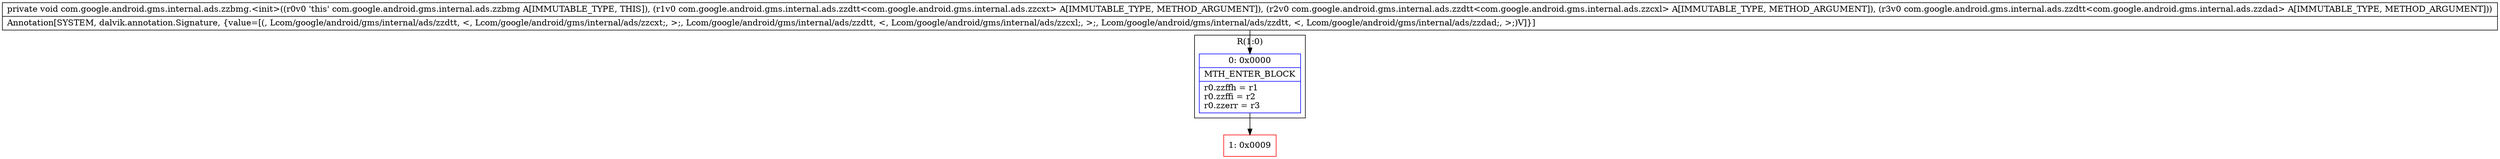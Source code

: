 digraph "CFG forcom.google.android.gms.internal.ads.zzbmg.\<init\>(Lcom\/google\/android\/gms\/internal\/ads\/zzdtt;Lcom\/google\/android\/gms\/internal\/ads\/zzdtt;Lcom\/google\/android\/gms\/internal\/ads\/zzdtt;)V" {
subgraph cluster_Region_97113712 {
label = "R(1:0)";
node [shape=record,color=blue];
Node_0 [shape=record,label="{0\:\ 0x0000|MTH_ENTER_BLOCK\l|r0.zzffh = r1\lr0.zzffi = r2\lr0.zzerr = r3\l}"];
}
Node_1 [shape=record,color=red,label="{1\:\ 0x0009}"];
MethodNode[shape=record,label="{private void com.google.android.gms.internal.ads.zzbmg.\<init\>((r0v0 'this' com.google.android.gms.internal.ads.zzbmg A[IMMUTABLE_TYPE, THIS]), (r1v0 com.google.android.gms.internal.ads.zzdtt\<com.google.android.gms.internal.ads.zzcxt\> A[IMMUTABLE_TYPE, METHOD_ARGUMENT]), (r2v0 com.google.android.gms.internal.ads.zzdtt\<com.google.android.gms.internal.ads.zzcxl\> A[IMMUTABLE_TYPE, METHOD_ARGUMENT]), (r3v0 com.google.android.gms.internal.ads.zzdtt\<com.google.android.gms.internal.ads.zzdad\> A[IMMUTABLE_TYPE, METHOD_ARGUMENT]))  | Annotation[SYSTEM, dalvik.annotation.Signature, \{value=[(, Lcom\/google\/android\/gms\/internal\/ads\/zzdtt, \<, Lcom\/google\/android\/gms\/internal\/ads\/zzcxt;, \>;, Lcom\/google\/android\/gms\/internal\/ads\/zzdtt, \<, Lcom\/google\/android\/gms\/internal\/ads\/zzcxl;, \>;, Lcom\/google\/android\/gms\/internal\/ads\/zzdtt, \<, Lcom\/google\/android\/gms\/internal\/ads\/zzdad;, \>;)V]\}]\l}"];
MethodNode -> Node_0;
Node_0 -> Node_1;
}

